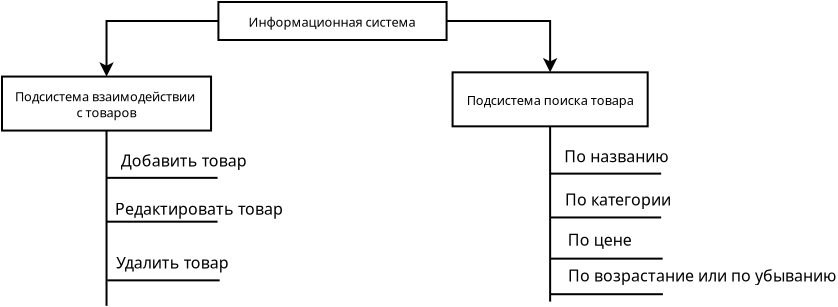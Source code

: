 <?xml version="1.0" encoding="UTF-8"?>
<dia:diagram xmlns:dia="http://www.lysator.liu.se/~alla/dia/">
  <dia:layer name="Фон" visible="true" active="true">
    <dia:object type="Flowchart - Box" version="0" id="O0">
      <dia:attribute name="obj_pos">
        <dia:point val="30.729,8.012"/>
      </dia:attribute>
      <dia:attribute name="obj_bb">
        <dia:rectangle val="30.679,7.962;42.187,9.962"/>
      </dia:attribute>
      <dia:attribute name="elem_corner">
        <dia:point val="30.729,8.012"/>
      </dia:attribute>
      <dia:attribute name="elem_width">
        <dia:real val="11.408"/>
      </dia:attribute>
      <dia:attribute name="elem_height">
        <dia:real val="1.9"/>
      </dia:attribute>
      <dia:attribute name="show_background">
        <dia:boolean val="true"/>
      </dia:attribute>
      <dia:attribute name="padding">
        <dia:real val="0.5"/>
      </dia:attribute>
      <dia:attribute name="text">
        <dia:composite type="text">
          <dia:attribute name="string">
            <dia:string>#Информационная система#</dia:string>
          </dia:attribute>
          <dia:attribute name="font">
            <dia:font family="sans" style="0" name="Helvetica"/>
          </dia:attribute>
          <dia:attribute name="height">
            <dia:real val="0.8"/>
          </dia:attribute>
          <dia:attribute name="pos">
            <dia:point val="36.433,9.202"/>
          </dia:attribute>
          <dia:attribute name="color">
            <dia:color val="#000000"/>
          </dia:attribute>
          <dia:attribute name="alignment">
            <dia:enum val="1"/>
          </dia:attribute>
        </dia:composite>
      </dia:attribute>
    </dia:object>
    <dia:object type="Flowchart - Box" version="0" id="O1">
      <dia:attribute name="obj_pos">
        <dia:point val="20.257,11.74"/>
      </dia:attribute>
      <dia:attribute name="obj_bb">
        <dia:rectangle val="20.207,11.69;30.062,14.49"/>
      </dia:attribute>
      <dia:attribute name="elem_corner">
        <dia:point val="20.257,11.74"/>
      </dia:attribute>
      <dia:attribute name="elem_width">
        <dia:real val="9.755"/>
      </dia:attribute>
      <dia:attribute name="elem_height">
        <dia:real val="2.7"/>
      </dia:attribute>
      <dia:attribute name="show_background">
        <dia:boolean val="true"/>
      </dia:attribute>
      <dia:attribute name="padding">
        <dia:real val="0.5"/>
      </dia:attribute>
      <dia:attribute name="text">
        <dia:composite type="text">
          <dia:attribute name="string">
            <dia:string>#Подсистема взаимодействии 
с товаров#</dia:string>
          </dia:attribute>
          <dia:attribute name="font">
            <dia:font family="sans" style="0" name="Helvetica"/>
          </dia:attribute>
          <dia:attribute name="height">
            <dia:real val="0.8"/>
          </dia:attribute>
          <dia:attribute name="pos">
            <dia:point val="25.134,12.93"/>
          </dia:attribute>
          <dia:attribute name="color">
            <dia:color val="#000000"/>
          </dia:attribute>
          <dia:attribute name="alignment">
            <dia:enum val="1"/>
          </dia:attribute>
        </dia:composite>
      </dia:attribute>
    </dia:object>
    <dia:object type="Standard - Text" version="1" id="O2">
      <dia:attribute name="obj_pos">
        <dia:point val="25.843,16.232"/>
      </dia:attribute>
      <dia:attribute name="obj_bb">
        <dia:rectangle val="25.843,15.431;31.668,16.396"/>
      </dia:attribute>
      <dia:attribute name="text">
        <dia:composite type="text">
          <dia:attribute name="string">
            <dia:string>#Добавить товар#</dia:string>
          </dia:attribute>
          <dia:attribute name="font">
            <dia:font family="sans" style="0" name="Helvetica"/>
          </dia:attribute>
          <dia:attribute name="height">
            <dia:real val="1.0"/>
          </dia:attribute>
          <dia:attribute name="pos">
            <dia:point val="25.843,16.232"/>
          </dia:attribute>
          <dia:attribute name="color">
            <dia:color val="#000000"/>
          </dia:attribute>
          <dia:attribute name="alignment">
            <dia:enum val="0"/>
          </dia:attribute>
        </dia:composite>
      </dia:attribute>
      <dia:attribute name="valign">
        <dia:enum val="3"/>
      </dia:attribute>
    </dia:object>
    <dia:object type="Standard - Text" version="1" id="O3">
      <dia:attribute name="obj_pos">
        <dia:point val="25.559,18.645"/>
      </dia:attribute>
      <dia:attribute name="obj_bb">
        <dia:rectangle val="25.559,17.845;33.336,18.81"/>
      </dia:attribute>
      <dia:attribute name="text">
        <dia:composite type="text">
          <dia:attribute name="string">
            <dia:string>#Редактировать товар#</dia:string>
          </dia:attribute>
          <dia:attribute name="font">
            <dia:font family="sans" style="0" name="Helvetica"/>
          </dia:attribute>
          <dia:attribute name="height">
            <dia:real val="1.0"/>
          </dia:attribute>
          <dia:attribute name="pos">
            <dia:point val="25.559,18.645"/>
          </dia:attribute>
          <dia:attribute name="color">
            <dia:color val="#000000"/>
          </dia:attribute>
          <dia:attribute name="alignment">
            <dia:enum val="0"/>
          </dia:attribute>
        </dia:composite>
      </dia:attribute>
      <dia:attribute name="valign">
        <dia:enum val="3"/>
      </dia:attribute>
    </dia:object>
    <dia:object type="Standard - Text" version="1" id="O4">
      <dia:attribute name="obj_pos">
        <dia:point val="25.602,21.339"/>
      </dia:attribute>
      <dia:attribute name="obj_bb">
        <dia:rectangle val="25.602,20.539;30.937,21.504"/>
      </dia:attribute>
      <dia:attribute name="text">
        <dia:composite type="text">
          <dia:attribute name="string">
            <dia:string>#Удалить товар#</dia:string>
          </dia:attribute>
          <dia:attribute name="font">
            <dia:font family="sans" style="0" name="Helvetica"/>
          </dia:attribute>
          <dia:attribute name="height">
            <dia:real val="1.0"/>
          </dia:attribute>
          <dia:attribute name="pos">
            <dia:point val="25.602,21.339"/>
          </dia:attribute>
          <dia:attribute name="color">
            <dia:color val="#000000"/>
          </dia:attribute>
          <dia:attribute name="alignment">
            <dia:enum val="0"/>
          </dia:attribute>
        </dia:composite>
      </dia:attribute>
      <dia:attribute name="valign">
        <dia:enum val="3"/>
      </dia:attribute>
    </dia:object>
    <dia:object type="Standard - ZigZagLine" version="1" id="O5">
      <dia:attribute name="obj_pos">
        <dia:point val="25.134,14.44"/>
      </dia:attribute>
      <dia:attribute name="obj_bb">
        <dia:rectangle val="25.084,14.39;25.185,23.253"/>
      </dia:attribute>
      <dia:attribute name="orth_points">
        <dia:point val="25.134,14.44"/>
        <dia:point val="25.134,18.822"/>
        <dia:point val="25.135,18.822"/>
        <dia:point val="25.135,23.203"/>
      </dia:attribute>
      <dia:attribute name="orth_orient">
        <dia:enum val="1"/>
        <dia:enum val="0"/>
        <dia:enum val="1"/>
      </dia:attribute>
      <dia:attribute name="autorouting">
        <dia:boolean val="true"/>
      </dia:attribute>
      <dia:connections>
        <dia:connection handle="0" to="O1" connection="13"/>
      </dia:connections>
    </dia:object>
    <dia:object type="Standard - Line" version="0" id="O6">
      <dia:attribute name="obj_pos">
        <dia:point val="25.117,16.804"/>
      </dia:attribute>
      <dia:attribute name="obj_bb">
        <dia:rectangle val="25.067,16.754;30.736,16.854"/>
      </dia:attribute>
      <dia:attribute name="conn_endpoints">
        <dia:point val="25.117,16.804"/>
        <dia:point val="30.686,16.804"/>
      </dia:attribute>
      <dia:attribute name="numcp">
        <dia:int val="1"/>
      </dia:attribute>
    </dia:object>
    <dia:object type="Standard - Line" version="0" id="O7">
      <dia:attribute name="obj_pos">
        <dia:point val="25.152,18.996"/>
      </dia:attribute>
      <dia:attribute name="obj_bb">
        <dia:rectangle val="25.102,18.946;30.736,19.046"/>
      </dia:attribute>
      <dia:attribute name="conn_endpoints">
        <dia:point val="25.152,18.996"/>
        <dia:point val="30.686,18.996"/>
      </dia:attribute>
      <dia:attribute name="numcp">
        <dia:int val="1"/>
      </dia:attribute>
    </dia:object>
    <dia:object type="Standard - Line" version="0" id="O8">
      <dia:attribute name="obj_pos">
        <dia:point val="25.17,21.93"/>
      </dia:attribute>
      <dia:attribute name="obj_bb">
        <dia:rectangle val="25.12,21.88;30.842,21.98"/>
      </dia:attribute>
      <dia:attribute name="conn_endpoints">
        <dia:point val="25.17,21.93"/>
        <dia:point val="30.792,21.93"/>
      </dia:attribute>
      <dia:attribute name="numcp">
        <dia:int val="1"/>
      </dia:attribute>
    </dia:object>
    <dia:object type="Flowchart - Box" version="0" id="O9">
      <dia:attribute name="obj_pos">
        <dia:point val="42.437,11.529"/>
      </dia:attribute>
      <dia:attribute name="obj_bb">
        <dia:rectangle val="42.387,11.479;52.242,14.279"/>
      </dia:attribute>
      <dia:attribute name="elem_corner">
        <dia:point val="42.437,11.529"/>
      </dia:attribute>
      <dia:attribute name="elem_width">
        <dia:real val="9.755"/>
      </dia:attribute>
      <dia:attribute name="elem_height">
        <dia:real val="2.7"/>
      </dia:attribute>
      <dia:attribute name="show_background">
        <dia:boolean val="true"/>
      </dia:attribute>
      <dia:attribute name="padding">
        <dia:real val="0.5"/>
      </dia:attribute>
      <dia:attribute name="text">
        <dia:composite type="text">
          <dia:attribute name="string">
            <dia:string>#Подсистема поиска товара#</dia:string>
          </dia:attribute>
          <dia:attribute name="font">
            <dia:font family="sans" style="0" name="Helvetica"/>
          </dia:attribute>
          <dia:attribute name="height">
            <dia:real val="0.8"/>
          </dia:attribute>
          <dia:attribute name="pos">
            <dia:point val="47.315,13.119"/>
          </dia:attribute>
          <dia:attribute name="color">
            <dia:color val="#000000"/>
          </dia:attribute>
          <dia:attribute name="alignment">
            <dia:enum val="1"/>
          </dia:attribute>
        </dia:composite>
      </dia:attribute>
    </dia:object>
    <dia:object type="Standard - Text" version="1" id="O10">
      <dia:attribute name="obj_pos">
        <dia:point val="48.024,16.021"/>
      </dia:attribute>
      <dia:attribute name="obj_bb">
        <dia:rectangle val="48.024,15.221;52.834,16.186"/>
      </dia:attribute>
      <dia:attribute name="text">
        <dia:composite type="text">
          <dia:attribute name="string">
            <dia:string>#По названию#</dia:string>
          </dia:attribute>
          <dia:attribute name="font">
            <dia:font family="sans" style="0" name="Helvetica"/>
          </dia:attribute>
          <dia:attribute name="height">
            <dia:real val="1.0"/>
          </dia:attribute>
          <dia:attribute name="pos">
            <dia:point val="48.024,16.021"/>
          </dia:attribute>
          <dia:attribute name="color">
            <dia:color val="#000000"/>
          </dia:attribute>
          <dia:attribute name="alignment">
            <dia:enum val="0"/>
          </dia:attribute>
        </dia:composite>
      </dia:attribute>
      <dia:attribute name="valign">
        <dia:enum val="3"/>
      </dia:attribute>
    </dia:object>
    <dia:object type="Standard - Text" version="1" id="O11">
      <dia:attribute name="obj_pos">
        <dia:point val="48.19,20.201"/>
      </dia:attribute>
      <dia:attribute name="obj_bb">
        <dia:rectangle val="48.19,19.401;51.163,20.366"/>
      </dia:attribute>
      <dia:attribute name="text">
        <dia:composite type="text">
          <dia:attribute name="string">
            <dia:string>#По цене#</dia:string>
          </dia:attribute>
          <dia:attribute name="font">
            <dia:font family="sans" style="0" name="Helvetica"/>
          </dia:attribute>
          <dia:attribute name="height">
            <dia:real val="1.0"/>
          </dia:attribute>
          <dia:attribute name="pos">
            <dia:point val="48.19,20.201"/>
          </dia:attribute>
          <dia:attribute name="color">
            <dia:color val="#000000"/>
          </dia:attribute>
          <dia:attribute name="alignment">
            <dia:enum val="0"/>
          </dia:attribute>
        </dia:composite>
      </dia:attribute>
      <dia:attribute name="valign">
        <dia:enum val="3"/>
      </dia:attribute>
    </dia:object>
    <dia:object type="Standard - ZigZagLine" version="1" id="O12">
      <dia:attribute name="obj_pos">
        <dia:point val="47.315,14.229"/>
      </dia:attribute>
      <dia:attribute name="obj_bb">
        <dia:rectangle val="47.265,14.179;47.365,23.042"/>
      </dia:attribute>
      <dia:attribute name="orth_points">
        <dia:point val="47.315,14.229"/>
        <dia:point val="47.315,18.611"/>
        <dia:point val="47.315,18.611"/>
        <dia:point val="47.315,22.992"/>
      </dia:attribute>
      <dia:attribute name="orth_orient">
        <dia:enum val="1"/>
        <dia:enum val="0"/>
        <dia:enum val="1"/>
      </dia:attribute>
      <dia:attribute name="autorouting">
        <dia:boolean val="true"/>
      </dia:attribute>
      <dia:connections>
        <dia:connection handle="0" to="O9" connection="13"/>
      </dia:connections>
    </dia:object>
    <dia:object type="Standard - Line" version="0" id="O13">
      <dia:attribute name="obj_pos">
        <dia:point val="47.297,16.593"/>
      </dia:attribute>
      <dia:attribute name="obj_bb">
        <dia:rectangle val="47.248,16.543;52.916,16.643"/>
      </dia:attribute>
      <dia:attribute name="conn_endpoints">
        <dia:point val="47.297,16.593"/>
        <dia:point val="52.866,16.593"/>
      </dia:attribute>
      <dia:attribute name="numcp">
        <dia:int val="1"/>
      </dia:attribute>
    </dia:object>
    <dia:object type="Standard - Line" version="0" id="O14">
      <dia:attribute name="obj_pos">
        <dia:point val="47.333,18.785"/>
      </dia:attribute>
      <dia:attribute name="obj_bb">
        <dia:rectangle val="47.283,18.735;52.916,18.835"/>
      </dia:attribute>
      <dia:attribute name="conn_endpoints">
        <dia:point val="47.333,18.785"/>
        <dia:point val="52.866,18.785"/>
      </dia:attribute>
      <dia:attribute name="numcp">
        <dia:int val="1"/>
      </dia:attribute>
    </dia:object>
    <dia:object type="Standard - Line" version="0" id="O15">
      <dia:attribute name="obj_pos">
        <dia:point val="47.318,20.844"/>
      </dia:attribute>
      <dia:attribute name="obj_bb">
        <dia:rectangle val="47.268,20.794;52.99,20.894"/>
      </dia:attribute>
      <dia:attribute name="conn_endpoints">
        <dia:point val="47.318,20.844"/>
        <dia:point val="52.94,20.844"/>
      </dia:attribute>
      <dia:attribute name="numcp">
        <dia:int val="1"/>
      </dia:attribute>
    </dia:object>
    <dia:object type="Standard - Text" version="1" id="O16">
      <dia:attribute name="obj_pos">
        <dia:point val="48.053,18.183"/>
      </dia:attribute>
      <dia:attribute name="obj_bb">
        <dia:rectangle val="48.053,17.383;52.998,18.348"/>
      </dia:attribute>
      <dia:attribute name="text">
        <dia:composite type="text">
          <dia:attribute name="string">
            <dia:string>#По категории#</dia:string>
          </dia:attribute>
          <dia:attribute name="font">
            <dia:font family="sans" style="0" name="Helvetica"/>
          </dia:attribute>
          <dia:attribute name="height">
            <dia:real val="1.0"/>
          </dia:attribute>
          <dia:attribute name="pos">
            <dia:point val="48.053,18.183"/>
          </dia:attribute>
          <dia:attribute name="color">
            <dia:color val="#000000"/>
          </dia:attribute>
          <dia:attribute name="alignment">
            <dia:enum val="0"/>
          </dia:attribute>
        </dia:composite>
      </dia:attribute>
      <dia:attribute name="valign">
        <dia:enum val="3"/>
      </dia:attribute>
    </dia:object>
    <dia:object type="Standard - Text" version="1" id="O17">
      <dia:attribute name="obj_pos">
        <dia:point val="48.205,21.981"/>
      </dia:attribute>
      <dia:attribute name="obj_bb">
        <dia:rectangle val="48.205,21.181;60.717,22.146"/>
      </dia:attribute>
      <dia:attribute name="text">
        <dia:composite type="text">
          <dia:attribute name="string">
            <dia:string>#По возрастание или по убыванию#</dia:string>
          </dia:attribute>
          <dia:attribute name="font">
            <dia:font family="sans" style="0" name="Helvetica"/>
          </dia:attribute>
          <dia:attribute name="height">
            <dia:real val="1.0"/>
          </dia:attribute>
          <dia:attribute name="pos">
            <dia:point val="48.205,21.981"/>
          </dia:attribute>
          <dia:attribute name="color">
            <dia:color val="#000000"/>
          </dia:attribute>
          <dia:attribute name="alignment">
            <dia:enum val="0"/>
          </dia:attribute>
        </dia:composite>
      </dia:attribute>
      <dia:attribute name="valign">
        <dia:enum val="3"/>
      </dia:attribute>
    </dia:object>
    <dia:object type="Standard - Line" version="0" id="O18">
      <dia:attribute name="obj_pos">
        <dia:point val="47.333,22.623"/>
      </dia:attribute>
      <dia:attribute name="obj_bb">
        <dia:rectangle val="47.283,22.573;53.004,22.674"/>
      </dia:attribute>
      <dia:attribute name="conn_endpoints">
        <dia:point val="47.333,22.623"/>
        <dia:point val="52.954,22.623"/>
      </dia:attribute>
      <dia:attribute name="numcp">
        <dia:int val="1"/>
      </dia:attribute>
    </dia:object>
    <dia:object type="Standard - ZigZagLine" version="1" id="O19">
      <dia:attribute name="obj_pos">
        <dia:point val="30.729,8.962"/>
      </dia:attribute>
      <dia:attribute name="obj_bb">
        <dia:rectangle val="24.773,8.912;30.779,11.852"/>
      </dia:attribute>
      <dia:attribute name="orth_points">
        <dia:point val="30.729,8.962"/>
        <dia:point val="25.134,8.962"/>
        <dia:point val="25.134,11.74"/>
      </dia:attribute>
      <dia:attribute name="orth_orient">
        <dia:enum val="0"/>
        <dia:enum val="1"/>
      </dia:attribute>
      <dia:attribute name="autorouting">
        <dia:boolean val="true"/>
      </dia:attribute>
      <dia:attribute name="end_arrow">
        <dia:enum val="22"/>
      </dia:attribute>
      <dia:attribute name="end_arrow_length">
        <dia:real val="0.5"/>
      </dia:attribute>
      <dia:attribute name="end_arrow_width">
        <dia:real val="0.5"/>
      </dia:attribute>
      <dia:connections>
        <dia:connection handle="0" to="O0" connection="7"/>
        <dia:connection handle="1" to="O1" connection="2"/>
      </dia:connections>
    </dia:object>
    <dia:object type="Standard - ZigZagLine" version="1" id="O20">
      <dia:attribute name="obj_pos">
        <dia:point val="42.137,8.962"/>
      </dia:attribute>
      <dia:attribute name="obj_bb">
        <dia:rectangle val="42.087,8.912;47.677,11.641"/>
      </dia:attribute>
      <dia:attribute name="orth_points">
        <dia:point val="42.137,8.962"/>
        <dia:point val="47.315,8.962"/>
        <dia:point val="47.315,11.529"/>
      </dia:attribute>
      <dia:attribute name="orth_orient">
        <dia:enum val="0"/>
        <dia:enum val="1"/>
      </dia:attribute>
      <dia:attribute name="autorouting">
        <dia:boolean val="true"/>
      </dia:attribute>
      <dia:attribute name="end_arrow">
        <dia:enum val="22"/>
      </dia:attribute>
      <dia:attribute name="end_arrow_length">
        <dia:real val="0.5"/>
      </dia:attribute>
      <dia:attribute name="end_arrow_width">
        <dia:real val="0.5"/>
      </dia:attribute>
      <dia:connections>
        <dia:connection handle="0" to="O0" connection="8"/>
        <dia:connection handle="1" to="O9" connection="2"/>
      </dia:connections>
    </dia:object>
  </dia:layer>
</dia:diagram>
